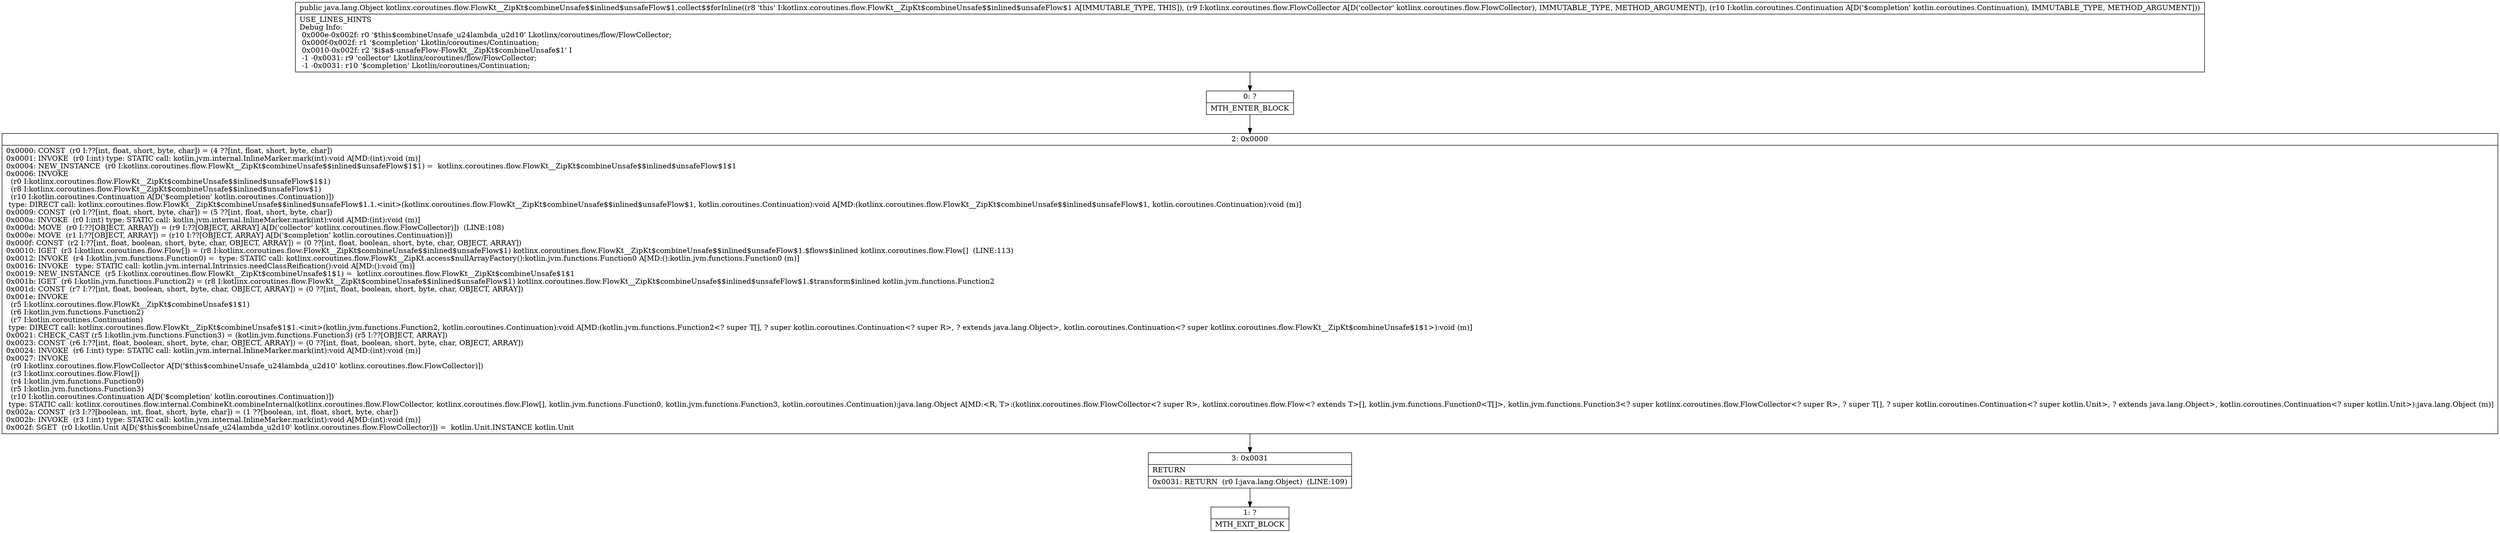 digraph "CFG forkotlinx.coroutines.flow.FlowKt__ZipKt$combineUnsafe$$inlined$unsafeFlow$1.collect$$forInline(Lkotlinx\/coroutines\/flow\/FlowCollector;Lkotlin\/coroutines\/Continuation;)Ljava\/lang\/Object;" {
Node_0 [shape=record,label="{0\:\ ?|MTH_ENTER_BLOCK\l}"];
Node_2 [shape=record,label="{2\:\ 0x0000|0x0000: CONST  (r0 I:??[int, float, short, byte, char]) = (4 ??[int, float, short, byte, char]) \l0x0001: INVOKE  (r0 I:int) type: STATIC call: kotlin.jvm.internal.InlineMarker.mark(int):void A[MD:(int):void (m)]\l0x0004: NEW_INSTANCE  (r0 I:kotlinx.coroutines.flow.FlowKt__ZipKt$combineUnsafe$$inlined$unsafeFlow$1$1) =  kotlinx.coroutines.flow.FlowKt__ZipKt$combineUnsafe$$inlined$unsafeFlow$1$1 \l0x0006: INVOKE  \l  (r0 I:kotlinx.coroutines.flow.FlowKt__ZipKt$combineUnsafe$$inlined$unsafeFlow$1$1)\l  (r8 I:kotlinx.coroutines.flow.FlowKt__ZipKt$combineUnsafe$$inlined$unsafeFlow$1)\l  (r10 I:kotlin.coroutines.Continuation A[D('$completion' kotlin.coroutines.Continuation)])\l type: DIRECT call: kotlinx.coroutines.flow.FlowKt__ZipKt$combineUnsafe$$inlined$unsafeFlow$1.1.\<init\>(kotlinx.coroutines.flow.FlowKt__ZipKt$combineUnsafe$$inlined$unsafeFlow$1, kotlin.coroutines.Continuation):void A[MD:(kotlinx.coroutines.flow.FlowKt__ZipKt$combineUnsafe$$inlined$unsafeFlow$1, kotlin.coroutines.Continuation):void (m)]\l0x0009: CONST  (r0 I:??[int, float, short, byte, char]) = (5 ??[int, float, short, byte, char]) \l0x000a: INVOKE  (r0 I:int) type: STATIC call: kotlin.jvm.internal.InlineMarker.mark(int):void A[MD:(int):void (m)]\l0x000d: MOVE  (r0 I:??[OBJECT, ARRAY]) = (r9 I:??[OBJECT, ARRAY] A[D('collector' kotlinx.coroutines.flow.FlowCollector)])  (LINE:108)\l0x000e: MOVE  (r1 I:??[OBJECT, ARRAY]) = (r10 I:??[OBJECT, ARRAY] A[D('$completion' kotlin.coroutines.Continuation)]) \l0x000f: CONST  (r2 I:??[int, float, boolean, short, byte, char, OBJECT, ARRAY]) = (0 ??[int, float, boolean, short, byte, char, OBJECT, ARRAY]) \l0x0010: IGET  (r3 I:kotlinx.coroutines.flow.Flow[]) = (r8 I:kotlinx.coroutines.flow.FlowKt__ZipKt$combineUnsafe$$inlined$unsafeFlow$1) kotlinx.coroutines.flow.FlowKt__ZipKt$combineUnsafe$$inlined$unsafeFlow$1.$flows$inlined kotlinx.coroutines.flow.Flow[]  (LINE:113)\l0x0012: INVOKE  (r4 I:kotlin.jvm.functions.Function0) =  type: STATIC call: kotlinx.coroutines.flow.FlowKt__ZipKt.access$nullArrayFactory():kotlin.jvm.functions.Function0 A[MD:():kotlin.jvm.functions.Function0 (m)]\l0x0016: INVOKE   type: STATIC call: kotlin.jvm.internal.Intrinsics.needClassReification():void A[MD:():void (m)]\l0x0019: NEW_INSTANCE  (r5 I:kotlinx.coroutines.flow.FlowKt__ZipKt$combineUnsafe$1$1) =  kotlinx.coroutines.flow.FlowKt__ZipKt$combineUnsafe$1$1 \l0x001b: IGET  (r6 I:kotlin.jvm.functions.Function2) = (r8 I:kotlinx.coroutines.flow.FlowKt__ZipKt$combineUnsafe$$inlined$unsafeFlow$1) kotlinx.coroutines.flow.FlowKt__ZipKt$combineUnsafe$$inlined$unsafeFlow$1.$transform$inlined kotlin.jvm.functions.Function2 \l0x001d: CONST  (r7 I:??[int, float, boolean, short, byte, char, OBJECT, ARRAY]) = (0 ??[int, float, boolean, short, byte, char, OBJECT, ARRAY]) \l0x001e: INVOKE  \l  (r5 I:kotlinx.coroutines.flow.FlowKt__ZipKt$combineUnsafe$1$1)\l  (r6 I:kotlin.jvm.functions.Function2)\l  (r7 I:kotlin.coroutines.Continuation)\l type: DIRECT call: kotlinx.coroutines.flow.FlowKt__ZipKt$combineUnsafe$1$1.\<init\>(kotlin.jvm.functions.Function2, kotlin.coroutines.Continuation):void A[MD:(kotlin.jvm.functions.Function2\<? super T[], ? super kotlin.coroutines.Continuation\<? super R\>, ? extends java.lang.Object\>, kotlin.coroutines.Continuation\<? super kotlinx.coroutines.flow.FlowKt__ZipKt$combineUnsafe$1$1\>):void (m)]\l0x0021: CHECK_CAST (r5 I:kotlin.jvm.functions.Function3) = (kotlin.jvm.functions.Function3) (r5 I:??[OBJECT, ARRAY]) \l0x0023: CONST  (r6 I:??[int, float, boolean, short, byte, char, OBJECT, ARRAY]) = (0 ??[int, float, boolean, short, byte, char, OBJECT, ARRAY]) \l0x0024: INVOKE  (r6 I:int) type: STATIC call: kotlin.jvm.internal.InlineMarker.mark(int):void A[MD:(int):void (m)]\l0x0027: INVOKE  \l  (r0 I:kotlinx.coroutines.flow.FlowCollector A[D('$this$combineUnsafe_u24lambda_u2d10' kotlinx.coroutines.flow.FlowCollector)])\l  (r3 I:kotlinx.coroutines.flow.Flow[])\l  (r4 I:kotlin.jvm.functions.Function0)\l  (r5 I:kotlin.jvm.functions.Function3)\l  (r10 I:kotlin.coroutines.Continuation A[D('$completion' kotlin.coroutines.Continuation)])\l type: STATIC call: kotlinx.coroutines.flow.internal.CombineKt.combineInternal(kotlinx.coroutines.flow.FlowCollector, kotlinx.coroutines.flow.Flow[], kotlin.jvm.functions.Function0, kotlin.jvm.functions.Function3, kotlin.coroutines.Continuation):java.lang.Object A[MD:\<R, T\>:(kotlinx.coroutines.flow.FlowCollector\<? super R\>, kotlinx.coroutines.flow.Flow\<? extends T\>[], kotlin.jvm.functions.Function0\<T[]\>, kotlin.jvm.functions.Function3\<? super kotlinx.coroutines.flow.FlowCollector\<? super R\>, ? super T[], ? super kotlin.coroutines.Continuation\<? super kotlin.Unit\>, ? extends java.lang.Object\>, kotlin.coroutines.Continuation\<? super kotlin.Unit\>):java.lang.Object (m)]\l0x002a: CONST  (r3 I:??[boolean, int, float, short, byte, char]) = (1 ??[boolean, int, float, short, byte, char]) \l0x002b: INVOKE  (r3 I:int) type: STATIC call: kotlin.jvm.internal.InlineMarker.mark(int):void A[MD:(int):void (m)]\l0x002f: SGET  (r0 I:kotlin.Unit A[D('$this$combineUnsafe_u24lambda_u2d10' kotlinx.coroutines.flow.FlowCollector)]) =  kotlin.Unit.INSTANCE kotlin.Unit \l}"];
Node_3 [shape=record,label="{3\:\ 0x0031|RETURN\l|0x0031: RETURN  (r0 I:java.lang.Object)  (LINE:109)\l}"];
Node_1 [shape=record,label="{1\:\ ?|MTH_EXIT_BLOCK\l}"];
MethodNode[shape=record,label="{public java.lang.Object kotlinx.coroutines.flow.FlowKt__ZipKt$combineUnsafe$$inlined$unsafeFlow$1.collect$$forInline((r8 'this' I:kotlinx.coroutines.flow.FlowKt__ZipKt$combineUnsafe$$inlined$unsafeFlow$1 A[IMMUTABLE_TYPE, THIS]), (r9 I:kotlinx.coroutines.flow.FlowCollector A[D('collector' kotlinx.coroutines.flow.FlowCollector), IMMUTABLE_TYPE, METHOD_ARGUMENT]), (r10 I:kotlin.coroutines.Continuation A[D('$completion' kotlin.coroutines.Continuation), IMMUTABLE_TYPE, METHOD_ARGUMENT]))  | USE_LINES_HINTS\lDebug Info:\l  0x000e\-0x002f: r0 '$this$combineUnsafe_u24lambda_u2d10' Lkotlinx\/coroutines\/flow\/FlowCollector;\l  0x000f\-0x002f: r1 '$completion' Lkotlin\/coroutines\/Continuation;\l  0x0010\-0x002f: r2 '$i$a$\-unsafeFlow\-FlowKt__ZipKt$combineUnsafe$1' I\l  \-1 \-0x0031: r9 'collector' Lkotlinx\/coroutines\/flow\/FlowCollector;\l  \-1 \-0x0031: r10 '$completion' Lkotlin\/coroutines\/Continuation;\l}"];
MethodNode -> Node_0;Node_0 -> Node_2;
Node_2 -> Node_3;
Node_3 -> Node_1;
}

